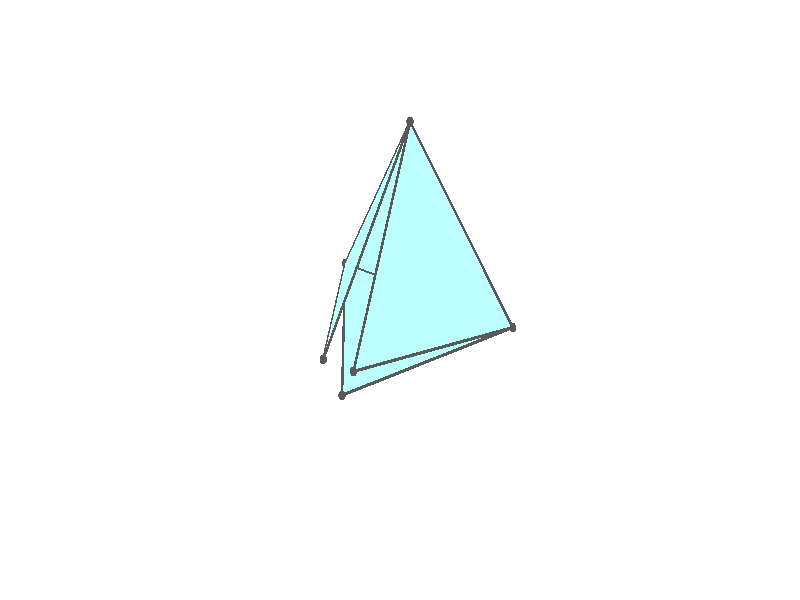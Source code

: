 #version 3.7;
global_settings{assumed_gamma 1.0}
camera{perspective location <18.750000000000000000000000, 10.825317547305481014063844, 12.499999999999996447286321> right <0.133333333333333331482962, -0.230940107675850353485814, -0.000000000000000000000000> up <-0.064951905283832905846353, -0.037499999999999998612221, 0.129903810567665811692706> direction <0.750000000000000111022302, 0.433012701892219298294151, 0.499999999999999944488849> sky <-0.433012701892219298294151, -0.249999999999999944488849, 0.866025403784438707610605> look_at <18.000000000000000000000000, 10.392304845413262270881205, 11.999999999999996447286321>}
light_source{<18.750000000000000000000000, 10.825317547305481014063844, 12.499999999999996447286321> rgb<1.0,1.0,1.0>}
background{rgb<1,1,1>}
union{union{object{union{sphere{<-0.471404520791031456106168, 0.816496580927726034460079, -0.199679518956739771029518>,0.029999999999999998889777}sphere{<-0.471404520791032122239983, -0.816496580927725923437777, -0.199679518956739771029518>,0.029999999999999998889777}sphere{<0.942809041582063356301546, -0.000000000000000230921615, -0.199679518956739771029518>,0.029999999999999998889777}} pigment{rgb<0.1,0.1,0.1>}}object{union{cylinder{<-0.471404520791031456106168, 0.816496580927726034460079, -0.199679518956739771029518>,<-0.471404520791032122239983, -0.816496580927725923437777, -0.199679518956739771029518>,0.010000000000000000208167}cylinder{<-0.471404520791032122239983, -0.816496580927725923437777, -0.199679518956739771029518>,<0.942809041582063356301546, -0.000000000000000230921615, -0.199679518956739771029518>,0.010000000000000000208167}cylinder{<0.942809041582063356301546, -0.000000000000000230921615, -0.199679518956739771029518>,<-0.471404520791031456106168, 0.816496580927726034460079, -0.199679518956739771029518>,0.010000000000000000208167}} pigment{rgb<0.1,0.1,0.1>}}object{polygon{3.000000000000000000000000,<-0.471404520791031456106168, 0.816496580927726034460079, -0.199679518956739771029518>,<-0.471404520791032122239983, -0.816496580927725923437777, -0.199679518956739771029518>,<0.942809041582063356301546, -0.000000000000000230921615, -0.199679518956739771029518>} pigment{rgbft<0.5,1.0,1.0,0.1,0.1>}}}union{object{union{sphere{<-0.471404520791031456106168, 0.816496580927726145482382, -0.199679518956739743273943>,0.029999999999999998889777}sphere{<-0.471404520791032122239983, -0.816496580927725812415474, -0.199679518956739743273943>,0.029999999999999998889777}sphere{<-0.164319294141881955262363, 0.000000000000000217040982, 1.180790931134039878358521>,0.029999999999999998889777}} pigment{rgb<0.1,0.1,0.1>}}object{union{cylinder{<-0.471404520791031456106168, 0.816496580927726145482382, -0.199679518956739743273943>,<-0.471404520791032122239983, -0.816496580927725812415474, -0.199679518956739743273943>,0.010000000000000000208167}cylinder{<-0.471404520791032122239983, -0.816496580927725812415474, -0.199679518956739743273943>,<-0.164319294141881955262363, 0.000000000000000217040982, 1.180790931134039878358521>,0.010000000000000000208167}cylinder{<-0.164319294141881955262363, 0.000000000000000217040982, 1.180790931134039878358521>,<-0.471404520791031456106168, 0.816496580927726145482382, -0.199679518956739743273943>,0.010000000000000000208167}} pigment{rgb<0.1,0.1,0.1>}}object{polygon{3.000000000000000000000000,<-0.471404520791031456106168, 0.816496580927726145482382, -0.199679518956739743273943>,<-0.471404520791032122239983, -0.816496580927725812415474, -0.199679518956739743273943>,<-0.164319294141881955262363, 0.000000000000000217040982, 1.180790931134039878358521>} pigment{rgbft<0.5,1.0,1.0,0.1,0.1>}}}union{object{union{sphere{<0.996329983213801173569379, -0.142304683058797759587222, 0.040918438782403088183059>,0.029999999999999998889777}sphere{<-0.471404520791032233262285, -0.816496580927726034460079, -0.199679518956739909807396>,0.029999999999999998889777}sphere{<-0.164319294141881955262363, 0.000000000000000305311332, 1.180790931134040100403126>,0.029999999999999998889777}} pigment{rgb<0.1,0.1,0.1>}}object{union{cylinder{<0.996329983213801173569379, -0.142304683058797759587222, 0.040918438782403088183059>,<-0.471404520791032233262285, -0.816496580927726034460079, -0.199679518956739909807396>,0.010000000000000000208167}cylinder{<-0.471404520791032233262285, -0.816496580927726034460079, -0.199679518956739909807396>,<-0.164319294141881955262363, 0.000000000000000305311332, 1.180790931134040100403126>,0.010000000000000000208167}cylinder{<-0.164319294141881955262363, 0.000000000000000305311332, 1.180790931134040100403126>,<0.996329983213801173569379, -0.142304683058797759587222, 0.040918438782403088183059>,0.010000000000000000208167}} pigment{rgb<0.1,0.1,0.1>}}object{polygon{3.000000000000000000000000,<0.996329983213801173569379, -0.142304683058797759587222, 0.040918438782403088183059>,<-0.471404520791032233262285, -0.816496580927726034460079, -0.199679518956739909807396>,<-0.164319294141881955262363, 0.000000000000000305311332, 1.180790931134040100403126>} pigment{rgbft<0.5,1.0,1.0,0.1,0.1>}}}union{object{union{sphere{<-0.471404520791031567128471, 0.816496580927726256504684, -0.199679518956739854296245>,0.029999999999999998889777}sphere{<0.996329983213800951524775, 0.142304683058797287742436, 0.040918438782402893894030>,0.029999999999999998889777}sphere{<-0.164319294141881983017939, 0.000000000000000277555756, 1.180790931134039878358521>,0.029999999999999998889777}} pigment{rgb<0.1,0.1,0.1>}}object{union{cylinder{<-0.471404520791031567128471, 0.816496580927726256504684, -0.199679518956739854296245>,<0.996329983213800951524775, 0.142304683058797287742436, 0.040918438782402893894030>,0.010000000000000000208167}cylinder{<0.996329983213800951524775, 0.142304683058797287742436, 0.040918438782402893894030>,<-0.164319294141881983017939, 0.000000000000000277555756, 1.180790931134039878358521>,0.010000000000000000208167}cylinder{<-0.164319294141881983017939, 0.000000000000000277555756, 1.180790931134039878358521>,<-0.471404520791031567128471, 0.816496580927726256504684, -0.199679518956739854296245>,0.010000000000000000208167}} pigment{rgb<0.1,0.1,0.1>}}object{polygon{3.000000000000000000000000,<-0.471404520791031567128471, 0.816496580927726256504684, -0.199679518956739854296245>,<0.996329983213800951524775, 0.142304683058797287742436, 0.040918438782402893894030>,<-0.164319294141881983017939, 0.000000000000000277555756, 1.180790931134039878358521>} pigment{rgbft<0.5,1.0,1.0,0.1,0.1>}}}}
